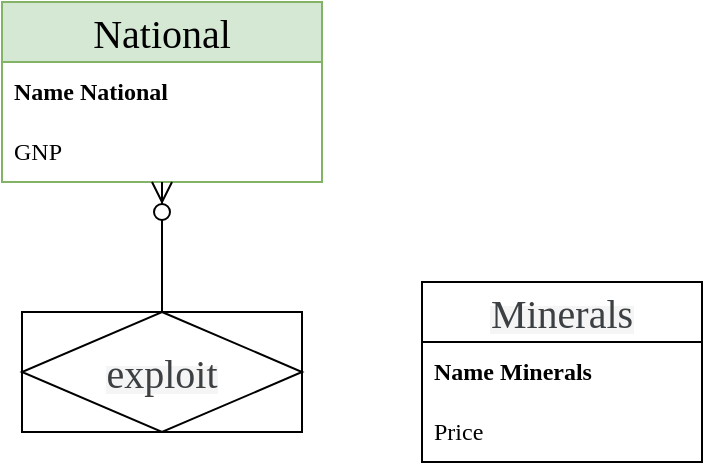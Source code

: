 <mxfile version="24.7.17">
  <diagram id="R2lEEEUBdFMjLlhIrx00" name="Page-1">
    <mxGraphModel dx="1049" dy="569" grid="1" gridSize="10" guides="1" tooltips="1" connect="1" arrows="1" fold="1" page="1" pageScale="1" pageWidth="850" pageHeight="1100" math="0" shadow="0" extFonts="Permanent Marker^https://fonts.googleapis.com/css?family=Permanent+Marker">
      <root>
        <mxCell id="0" />
        <mxCell id="1" parent="0" />
        <mxCell id="AA8hkyF-WaVpI16qhFw4-1" value="&lt;font style=&quot;font-size: 20px;&quot;&gt;National&lt;/font&gt;" style="swimlane;fontStyle=0;childLayout=stackLayout;horizontal=1;startSize=30;horizontalStack=0;resizeParent=1;resizeParentMax=0;resizeLast=0;collapsible=1;marginBottom=0;whiteSpace=wrap;html=1;fillColor=#d5e8d4;strokeColor=#82b366;fontFamily=Times New Roman;" vertex="1" parent="1">
          <mxGeometry y="60" width="160" height="90" as="geometry" />
        </mxCell>
        <mxCell id="AA8hkyF-WaVpI16qhFw4-2" value="&lt;b&gt;Name National&lt;/b&gt;" style="text;strokeColor=none;fillColor=none;align=left;verticalAlign=middle;spacingLeft=4;spacingRight=4;overflow=hidden;points=[[0,0.5],[1,0.5]];portConstraint=eastwest;rotatable=0;whiteSpace=wrap;html=1;fontFamily=Times New Roman;" vertex="1" parent="AA8hkyF-WaVpI16qhFw4-1">
          <mxGeometry y="30" width="160" height="30" as="geometry" />
        </mxCell>
        <mxCell id="AA8hkyF-WaVpI16qhFw4-3" value="GNP" style="text;strokeColor=none;fillColor=none;align=left;verticalAlign=middle;spacingLeft=4;spacingRight=4;overflow=hidden;points=[[0,0.5],[1,0.5]];portConstraint=eastwest;rotatable=0;whiteSpace=wrap;html=1;fontFamily=Times New Roman;" vertex="1" parent="AA8hkyF-WaVpI16qhFw4-1">
          <mxGeometry y="60" width="160" height="30" as="geometry" />
        </mxCell>
        <mxCell id="AA8hkyF-WaVpI16qhFw4-5" value="&lt;span style=&quot;color: rgb(60, 64, 67); text-align: start; white-space-collapse: preserve; background-color: rgb(245, 245, 245);&quot;&gt;&lt;font style=&quot;font-size: 20px;&quot;&gt;Minerals&lt;/font&gt;&lt;/span&gt;" style="swimlane;fontStyle=0;childLayout=stackLayout;horizontal=1;startSize=30;horizontalStack=0;resizeParent=1;resizeParentMax=0;resizeLast=0;collapsible=1;marginBottom=0;whiteSpace=wrap;html=1;fontFamily=Times New Roman;spacing=2;" vertex="1" parent="1">
          <mxGeometry x="210" y="200" width="140" height="90" as="geometry" />
        </mxCell>
        <mxCell id="AA8hkyF-WaVpI16qhFw4-6" value="&lt;b&gt;Name Minerals&lt;/b&gt;" style="text;strokeColor=none;fillColor=none;align=left;verticalAlign=middle;spacingLeft=4;spacingRight=4;overflow=hidden;points=[[0,0.5],[1,0.5]];portConstraint=eastwest;rotatable=0;whiteSpace=wrap;html=1;fontFamily=Times New Roman;" vertex="1" parent="AA8hkyF-WaVpI16qhFw4-5">
          <mxGeometry y="30" width="140" height="30" as="geometry" />
        </mxCell>
        <mxCell id="AA8hkyF-WaVpI16qhFw4-7" value="Price" style="text;strokeColor=none;fillColor=none;align=left;verticalAlign=middle;spacingLeft=4;spacingRight=4;overflow=hidden;points=[[0,0.5],[1,0.5]];portConstraint=eastwest;rotatable=0;whiteSpace=wrap;html=1;fontFamily=Times New Roman;" vertex="1" parent="AA8hkyF-WaVpI16qhFw4-5">
          <mxGeometry y="60" width="140" height="30" as="geometry" />
        </mxCell>
        <mxCell id="AA8hkyF-WaVpI16qhFw4-9" value="&lt;span style=&quot;color: rgb(60, 64, 67); text-align: start; white-space-collapse: preserve; background-color: rgb(245, 245, 245);&quot;&gt;&lt;font face=&quot;Times New Roman&quot; style=&quot;font-size: 20px;&quot;&gt;exploit&lt;/font&gt;&lt;/span&gt;" style="shape=associativeEntity;whiteSpace=wrap;html=1;align=center;" vertex="1" parent="1">
          <mxGeometry x="10" y="215" width="140" height="60" as="geometry" />
        </mxCell>
        <mxCell id="AA8hkyF-WaVpI16qhFw4-10" value="" style="edgeStyle=orthogonalEdgeStyle;fontSize=12;html=1;endArrow=ERzeroToMany;endFill=1;rounded=0;startSize=8;endSize=8;" edge="1" parent="1" source="AA8hkyF-WaVpI16qhFw4-9" target="AA8hkyF-WaVpI16qhFw4-1">
          <mxGeometry width="100" height="100" relative="1" as="geometry">
            <mxPoint x="120" y="260" as="sourcePoint" />
            <mxPoint x="220" y="160" as="targetPoint" />
          </mxGeometry>
        </mxCell>
      </root>
    </mxGraphModel>
  </diagram>
</mxfile>
